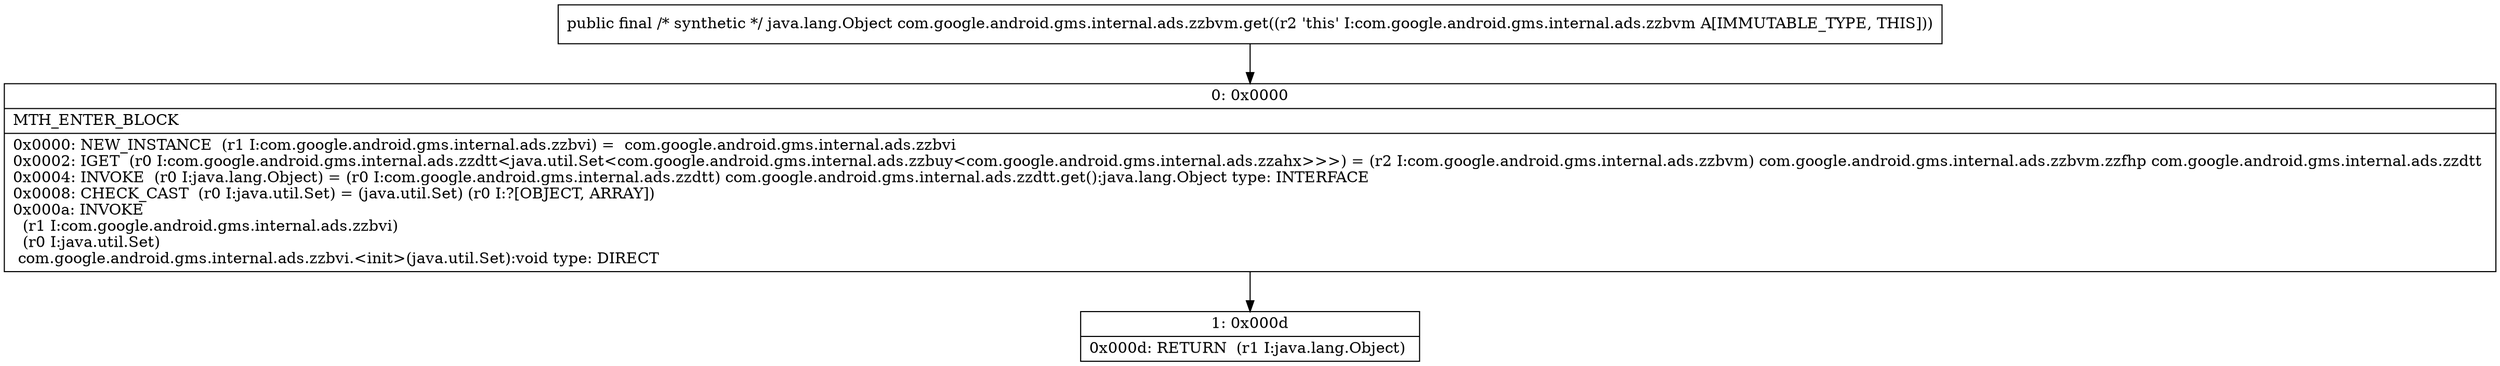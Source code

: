 digraph "CFG forcom.google.android.gms.internal.ads.zzbvm.get()Ljava\/lang\/Object;" {
Node_0 [shape=record,label="{0\:\ 0x0000|MTH_ENTER_BLOCK\l|0x0000: NEW_INSTANCE  (r1 I:com.google.android.gms.internal.ads.zzbvi) =  com.google.android.gms.internal.ads.zzbvi \l0x0002: IGET  (r0 I:com.google.android.gms.internal.ads.zzdtt\<java.util.Set\<com.google.android.gms.internal.ads.zzbuy\<com.google.android.gms.internal.ads.zzahx\>\>\>) = (r2 I:com.google.android.gms.internal.ads.zzbvm) com.google.android.gms.internal.ads.zzbvm.zzfhp com.google.android.gms.internal.ads.zzdtt \l0x0004: INVOKE  (r0 I:java.lang.Object) = (r0 I:com.google.android.gms.internal.ads.zzdtt) com.google.android.gms.internal.ads.zzdtt.get():java.lang.Object type: INTERFACE \l0x0008: CHECK_CAST  (r0 I:java.util.Set) = (java.util.Set) (r0 I:?[OBJECT, ARRAY]) \l0x000a: INVOKE  \l  (r1 I:com.google.android.gms.internal.ads.zzbvi)\l  (r0 I:java.util.Set)\l com.google.android.gms.internal.ads.zzbvi.\<init\>(java.util.Set):void type: DIRECT \l}"];
Node_1 [shape=record,label="{1\:\ 0x000d|0x000d: RETURN  (r1 I:java.lang.Object) \l}"];
MethodNode[shape=record,label="{public final \/* synthetic *\/ java.lang.Object com.google.android.gms.internal.ads.zzbvm.get((r2 'this' I:com.google.android.gms.internal.ads.zzbvm A[IMMUTABLE_TYPE, THIS])) }"];
MethodNode -> Node_0;
Node_0 -> Node_1;
}

